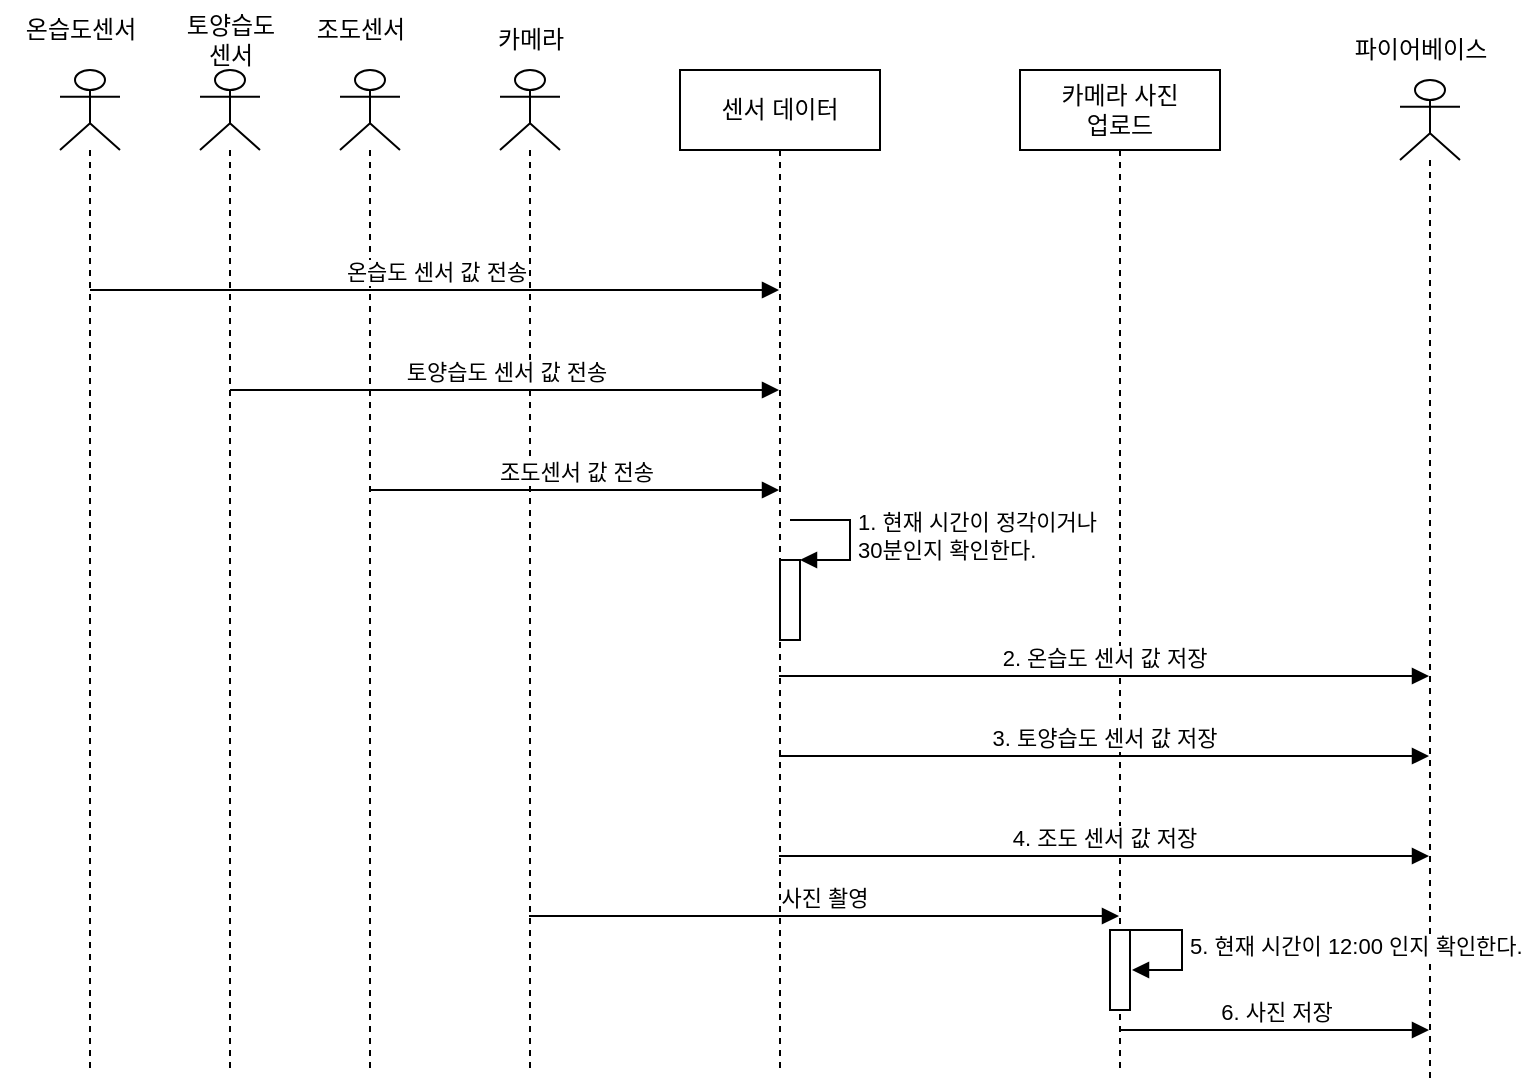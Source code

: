 <mxfile version="20.5.3" type="github">
  <diagram id="7VTsDJ_XSaAIJs9YWt-o" name="페이지-1">
    <mxGraphModel dx="1038" dy="571" grid="1" gridSize="10" guides="1" tooltips="1" connect="1" arrows="1" fold="1" page="1" pageScale="1" pageWidth="3300" pageHeight="4681" math="0" shadow="0">
      <root>
        <mxCell id="0" />
        <mxCell id="1" parent="0" />
        <mxCell id="J3Kr5sSDvwF1lpIXGCPc-1" value="" style="shape=umlLifeline;participant=umlActor;perimeter=lifelinePerimeter;whiteSpace=wrap;html=1;container=1;collapsible=0;recursiveResize=0;verticalAlign=top;spacingTop=36;outlineConnect=0;" parent="1" vertex="1">
          <mxGeometry x="120" y="70" width="30" height="500" as="geometry" />
        </mxCell>
        <mxCell id="J3Kr5sSDvwF1lpIXGCPc-2" value="" style="shape=umlLifeline;participant=umlActor;perimeter=lifelinePerimeter;whiteSpace=wrap;html=1;container=1;collapsible=0;recursiveResize=0;verticalAlign=top;spacingTop=36;outlineConnect=0;" parent="1" vertex="1">
          <mxGeometry x="190" y="70" width="30" height="500" as="geometry" />
        </mxCell>
        <mxCell id="J3Kr5sSDvwF1lpIXGCPc-3" value="" style="shape=umlLifeline;participant=umlActor;perimeter=lifelinePerimeter;whiteSpace=wrap;html=1;container=1;collapsible=0;recursiveResize=0;verticalAlign=top;spacingTop=36;outlineConnect=0;" parent="1" vertex="1">
          <mxGeometry x="260" y="70" width="30" height="500" as="geometry" />
        </mxCell>
        <mxCell id="J3Kr5sSDvwF1lpIXGCPc-4" value="" style="shape=umlLifeline;participant=umlActor;perimeter=lifelinePerimeter;whiteSpace=wrap;html=1;container=1;collapsible=0;recursiveResize=0;verticalAlign=top;spacingTop=36;outlineConnect=0;" parent="1" vertex="1">
          <mxGeometry x="340" y="70" width="30" height="500" as="geometry" />
        </mxCell>
        <mxCell id="J3Kr5sSDvwF1lpIXGCPc-5" value="카메라" style="text;html=1;align=center;verticalAlign=middle;resizable=0;points=[];autosize=1;strokeColor=none;fillColor=none;" parent="1" vertex="1">
          <mxGeometry x="325" y="40" width="60" height="30" as="geometry" />
        </mxCell>
        <mxCell id="J3Kr5sSDvwF1lpIXGCPc-6" value="조도센서" style="text;html=1;align=center;verticalAlign=middle;resizable=0;points=[];autosize=1;strokeColor=none;fillColor=none;" parent="1" vertex="1">
          <mxGeometry x="235" y="35" width="70" height="30" as="geometry" />
        </mxCell>
        <mxCell id="J3Kr5sSDvwF1lpIXGCPc-7" value="토양습도&lt;br&gt;센서" style="text;html=1;align=center;verticalAlign=middle;resizable=0;points=[];autosize=1;strokeColor=none;fillColor=none;" parent="1" vertex="1">
          <mxGeometry x="170" y="35" width="70" height="40" as="geometry" />
        </mxCell>
        <mxCell id="J3Kr5sSDvwF1lpIXGCPc-8" value="온습도센서" style="text;html=1;align=center;verticalAlign=middle;resizable=0;points=[];autosize=1;strokeColor=none;fillColor=none;" parent="1" vertex="1">
          <mxGeometry x="90" y="35" width="80" height="30" as="geometry" />
        </mxCell>
        <mxCell id="J3Kr5sSDvwF1lpIXGCPc-9" value="센서 데이터" style="shape=umlLifeline;perimeter=lifelinePerimeter;whiteSpace=wrap;html=1;container=1;collapsible=0;recursiveResize=0;outlineConnect=0;" parent="1" vertex="1">
          <mxGeometry x="430" y="70" width="100" height="500" as="geometry" />
        </mxCell>
        <mxCell id="J3Kr5sSDvwF1lpIXGCPc-21" value="" style="html=1;points=[];perimeter=orthogonalPerimeter;" parent="J3Kr5sSDvwF1lpIXGCPc-9" vertex="1">
          <mxGeometry x="50" y="245" width="10" height="40" as="geometry" />
        </mxCell>
        <mxCell id="J3Kr5sSDvwF1lpIXGCPc-22" value="1. 현재 시간이 정각이거나 &lt;br&gt;30분인지 확인한다." style="edgeStyle=orthogonalEdgeStyle;html=1;align=left;spacingLeft=2;endArrow=block;rounded=0;entryX=1;entryY=0;" parent="J3Kr5sSDvwF1lpIXGCPc-9" target="J3Kr5sSDvwF1lpIXGCPc-21" edge="1">
          <mxGeometry relative="1" as="geometry">
            <mxPoint x="55" y="225" as="sourcePoint" />
            <Array as="points">
              <mxPoint x="85" y="225" />
            </Array>
          </mxGeometry>
        </mxCell>
        <mxCell id="J3Kr5sSDvwF1lpIXGCPc-10" value="" style="shape=umlLifeline;participant=umlActor;perimeter=lifelinePerimeter;whiteSpace=wrap;html=1;container=1;collapsible=0;recursiveResize=0;verticalAlign=top;spacingTop=36;outlineConnect=0;" parent="1" vertex="1">
          <mxGeometry x="790" y="75" width="30" height="500" as="geometry" />
        </mxCell>
        <mxCell id="J3Kr5sSDvwF1lpIXGCPc-11" value="파이어베이스" style="text;html=1;align=center;verticalAlign=middle;resizable=0;points=[];autosize=1;strokeColor=none;fillColor=none;" parent="1" vertex="1">
          <mxGeometry x="750" y="45" width="100" height="30" as="geometry" />
        </mxCell>
        <mxCell id="J3Kr5sSDvwF1lpIXGCPc-12" value="온습도 센서 값 전송" style="html=1;verticalAlign=bottom;endArrow=block;rounded=0;" parent="1" source="J3Kr5sSDvwF1lpIXGCPc-1" target="J3Kr5sSDvwF1lpIXGCPc-9" edge="1">
          <mxGeometry width="80" relative="1" as="geometry">
            <mxPoint x="490" y="310" as="sourcePoint" />
            <mxPoint x="570" y="310" as="targetPoint" />
            <Array as="points">
              <mxPoint x="310" y="180" />
            </Array>
          </mxGeometry>
        </mxCell>
        <mxCell id="J3Kr5sSDvwF1lpIXGCPc-13" value="토양습도 센서 값 전송" style="html=1;verticalAlign=bottom;endArrow=block;rounded=0;" parent="1" source="J3Kr5sSDvwF1lpIXGCPc-2" target="J3Kr5sSDvwF1lpIXGCPc-9" edge="1">
          <mxGeometry width="80" relative="1" as="geometry">
            <mxPoint x="144.5" y="190" as="sourcePoint" />
            <mxPoint x="489.5" y="190" as="targetPoint" />
            <Array as="points">
              <mxPoint x="320" y="230" />
            </Array>
          </mxGeometry>
        </mxCell>
        <mxCell id="J3Kr5sSDvwF1lpIXGCPc-14" value="조도센서 값 전송" style="html=1;verticalAlign=bottom;endArrow=block;rounded=0;" parent="1" source="J3Kr5sSDvwF1lpIXGCPc-3" target="J3Kr5sSDvwF1lpIXGCPc-9" edge="1">
          <mxGeometry width="80" relative="1" as="geometry">
            <mxPoint x="214.5" y="200" as="sourcePoint" />
            <mxPoint x="489.5" y="200" as="targetPoint" />
            <Array as="points">
              <mxPoint x="330" y="280" />
            </Array>
          </mxGeometry>
        </mxCell>
        <mxCell id="J3Kr5sSDvwF1lpIXGCPc-15" value="카메라 사진 &lt;br&gt;업로드" style="shape=umlLifeline;perimeter=lifelinePerimeter;whiteSpace=wrap;html=1;container=1;collapsible=0;recursiveResize=0;outlineConnect=0;" parent="1" vertex="1">
          <mxGeometry x="600" y="70" width="100" height="500" as="geometry" />
        </mxCell>
        <mxCell id="J3Kr5sSDvwF1lpIXGCPc-23" value="" style="html=1;points=[];perimeter=orthogonalPerimeter;" parent="J3Kr5sSDvwF1lpIXGCPc-15" vertex="1">
          <mxGeometry x="45" y="430" width="10" height="40" as="geometry" />
        </mxCell>
        <mxCell id="J3Kr5sSDvwF1lpIXGCPc-24" value="5. 현재 시간이 12:00 인지 확인한다." style="edgeStyle=orthogonalEdgeStyle;html=1;align=left;spacingLeft=2;endArrow=block;rounded=0;entryX=1;entryY=0;" parent="J3Kr5sSDvwF1lpIXGCPc-15" edge="1">
          <mxGeometry relative="1" as="geometry">
            <mxPoint x="51" y="430" as="sourcePoint" />
            <Array as="points">
              <mxPoint x="81" y="430" />
            </Array>
            <mxPoint x="56" y="450" as="targetPoint" />
          </mxGeometry>
        </mxCell>
        <mxCell id="J3Kr5sSDvwF1lpIXGCPc-16" value="사진 촬영" style="html=1;verticalAlign=bottom;endArrow=block;rounded=0;" parent="1" edge="1">
          <mxGeometry width="80" relative="1" as="geometry">
            <mxPoint x="354.5" y="493" as="sourcePoint" />
            <mxPoint x="649.5" y="493" as="targetPoint" />
            <Array as="points">
              <mxPoint x="520" y="493" />
            </Array>
          </mxGeometry>
        </mxCell>
        <mxCell id="J3Kr5sSDvwF1lpIXGCPc-17" value="6. 사진 저장" style="html=1;verticalAlign=bottom;endArrow=block;rounded=0;" parent="1" source="J3Kr5sSDvwF1lpIXGCPc-15" target="J3Kr5sSDvwF1lpIXGCPc-10" edge="1">
          <mxGeometry width="80" relative="1" as="geometry">
            <mxPoint x="649.5" y="523" as="sourcePoint" />
            <mxPoint x="804.5" y="523" as="targetPoint" />
            <Array as="points">
              <mxPoint x="710" y="550" />
            </Array>
          </mxGeometry>
        </mxCell>
        <mxCell id="J3Kr5sSDvwF1lpIXGCPc-18" value="2. 온습도 센서 값 저장" style="html=1;verticalAlign=bottom;endArrow=block;rounded=0;" parent="1" edge="1">
          <mxGeometry width="80" relative="1" as="geometry">
            <mxPoint x="479.5" y="373" as="sourcePoint" />
            <mxPoint x="804.5" y="373" as="targetPoint" />
            <Array as="points">
              <mxPoint x="640" y="373" />
            </Array>
          </mxGeometry>
        </mxCell>
        <mxCell id="J3Kr5sSDvwF1lpIXGCPc-19" value="3. 토양습도 센서 값 저장" style="html=1;verticalAlign=bottom;endArrow=block;rounded=0;" parent="1" edge="1">
          <mxGeometry width="80" relative="1" as="geometry">
            <mxPoint x="479.5" y="413" as="sourcePoint" />
            <mxPoint x="804.5" y="413" as="targetPoint" />
            <Array as="points">
              <mxPoint x="660" y="413" />
            </Array>
          </mxGeometry>
        </mxCell>
        <mxCell id="J3Kr5sSDvwF1lpIXGCPc-20" value="4. 조도 센서 값 저장" style="html=1;verticalAlign=bottom;endArrow=block;rounded=0;" parent="1" edge="1">
          <mxGeometry width="80" relative="1" as="geometry">
            <mxPoint x="479.5" y="463" as="sourcePoint" />
            <mxPoint x="804.5" y="463" as="targetPoint" />
            <Array as="points">
              <mxPoint x="670" y="463" />
            </Array>
          </mxGeometry>
        </mxCell>
      </root>
    </mxGraphModel>
  </diagram>
</mxfile>
